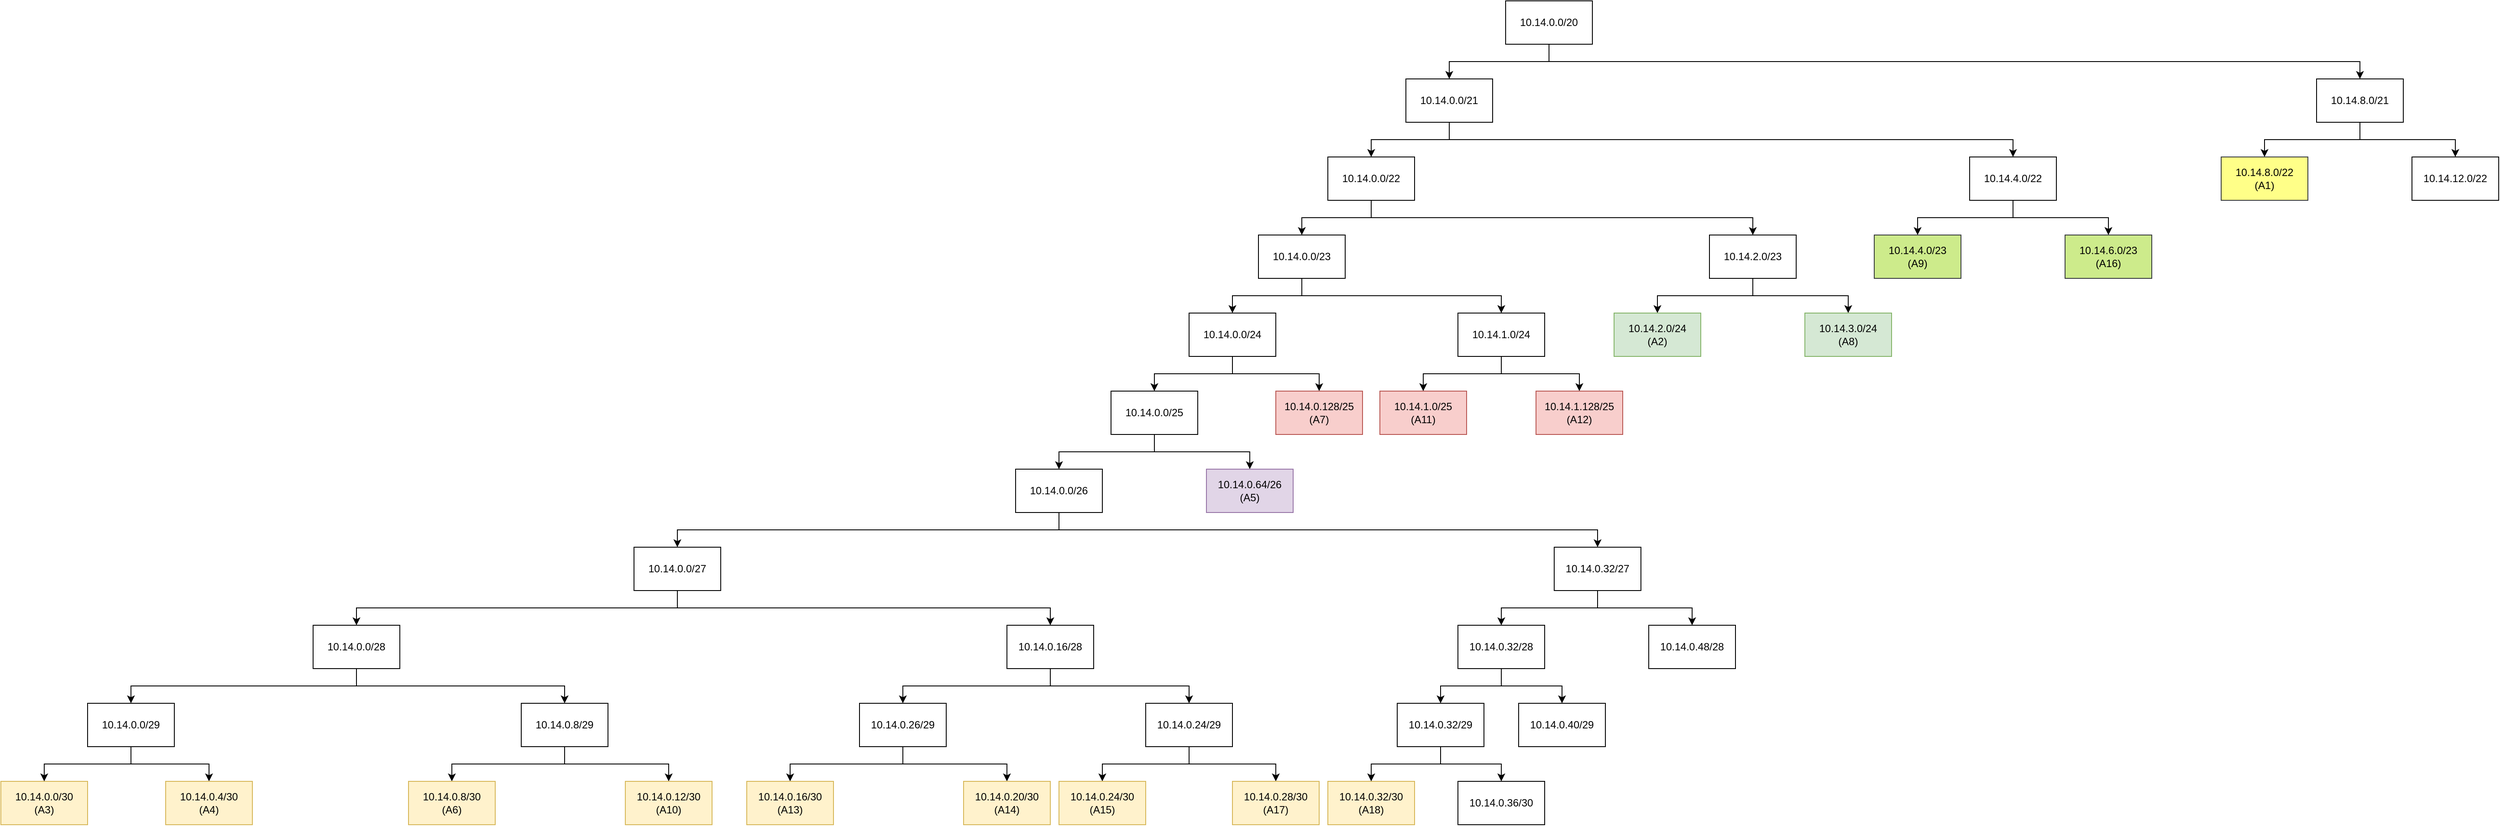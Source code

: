 <mxfile version="20.5.3" type="device"><diagram id="uP28j5-hbr8nqmmw_-YV" name="Page-1"><mxGraphModel dx="4180" dy="1406" grid="1" gridSize="10" guides="1" tooltips="1" connect="1" arrows="1" fold="1" page="1" pageScale="1" pageWidth="850" pageHeight="1100" math="0" shadow="0"><root><mxCell id="0"/><mxCell id="1" parent="0"/><mxCell id="36xDtjKg5dBAg6Z66k8Y-3" style="edgeStyle=orthogonalEdgeStyle;rounded=0;orthogonalLoop=1;jettySize=auto;html=1;exitX=0.5;exitY=1;exitDx=0;exitDy=0;entryX=0.5;entryY=0;entryDx=0;entryDy=0;" edge="1" parent="1" source="36xDtjKg5dBAg6Z66k8Y-1" target="36xDtjKg5dBAg6Z66k8Y-5"><mxGeometry relative="1" as="geometry"><mxPoint x="375" y="190" as="targetPoint"/></mxGeometry></mxCell><mxCell id="36xDtjKg5dBAg6Z66k8Y-7" style="edgeStyle=orthogonalEdgeStyle;rounded=0;orthogonalLoop=1;jettySize=auto;html=1;exitX=0.5;exitY=1;exitDx=0;exitDy=0;entryX=0.5;entryY=0;entryDx=0;entryDy=0;" edge="1" parent="1" source="36xDtjKg5dBAg6Z66k8Y-1" target="36xDtjKg5dBAg6Z66k8Y-6"><mxGeometry relative="1" as="geometry"/></mxCell><mxCell id="36xDtjKg5dBAg6Z66k8Y-1" value="10.14.0.0/20" style="rounded=0;whiteSpace=wrap;html=1;" vertex="1" parent="1"><mxGeometry x="325" y="30" width="100" height="50" as="geometry"/></mxCell><mxCell id="36xDtjKg5dBAg6Z66k8Y-10" style="edgeStyle=orthogonalEdgeStyle;rounded=0;orthogonalLoop=1;jettySize=auto;html=1;exitX=0.5;exitY=1;exitDx=0;exitDy=0;" edge="1" parent="1" source="36xDtjKg5dBAg6Z66k8Y-5" target="36xDtjKg5dBAg6Z66k8Y-8"><mxGeometry relative="1" as="geometry"/></mxCell><mxCell id="36xDtjKg5dBAg6Z66k8Y-11" style="edgeStyle=orthogonalEdgeStyle;rounded=0;orthogonalLoop=1;jettySize=auto;html=1;exitX=0.5;exitY=1;exitDx=0;exitDy=0;" edge="1" parent="1" source="36xDtjKg5dBAg6Z66k8Y-5" target="36xDtjKg5dBAg6Z66k8Y-9"><mxGeometry relative="1" as="geometry"/></mxCell><mxCell id="36xDtjKg5dBAg6Z66k8Y-5" value="10.14.0.0/21" style="rounded=0;whiteSpace=wrap;html=1;" vertex="1" parent="1"><mxGeometry x="210" y="120" width="100" height="50" as="geometry"/></mxCell><mxCell id="36xDtjKg5dBAg6Z66k8Y-91" style="edgeStyle=orthogonalEdgeStyle;rounded=0;orthogonalLoop=1;jettySize=auto;html=1;exitX=0.5;exitY=1;exitDx=0;exitDy=0;entryX=0.5;entryY=0;entryDx=0;entryDy=0;" edge="1" parent="1" source="36xDtjKg5dBAg6Z66k8Y-6" target="36xDtjKg5dBAg6Z66k8Y-90"><mxGeometry relative="1" as="geometry"/></mxCell><mxCell id="36xDtjKg5dBAg6Z66k8Y-92" style="edgeStyle=orthogonalEdgeStyle;rounded=0;orthogonalLoop=1;jettySize=auto;html=1;exitX=0.5;exitY=1;exitDx=0;exitDy=0;entryX=0.5;entryY=0;entryDx=0;entryDy=0;" edge="1" parent="1" source="36xDtjKg5dBAg6Z66k8Y-6" target="36xDtjKg5dBAg6Z66k8Y-89"><mxGeometry relative="1" as="geometry"/></mxCell><mxCell id="36xDtjKg5dBAg6Z66k8Y-6" value="10.14.8.0/21" style="rounded=0;whiteSpace=wrap;html=1;" vertex="1" parent="1"><mxGeometry x="1260" y="120" width="100" height="50" as="geometry"/></mxCell><mxCell id="36xDtjKg5dBAg6Z66k8Y-21" style="edgeStyle=orthogonalEdgeStyle;rounded=0;orthogonalLoop=1;jettySize=auto;html=1;exitX=0.5;exitY=1;exitDx=0;exitDy=0;" edge="1" parent="1" source="36xDtjKg5dBAg6Z66k8Y-8" target="36xDtjKg5dBAg6Z66k8Y-13"><mxGeometry relative="1" as="geometry"/></mxCell><mxCell id="36xDtjKg5dBAg6Z66k8Y-69" style="edgeStyle=orthogonalEdgeStyle;rounded=0;orthogonalLoop=1;jettySize=auto;html=1;exitX=0.5;exitY=1;exitDx=0;exitDy=0;" edge="1" parent="1" source="36xDtjKg5dBAg6Z66k8Y-8" target="36xDtjKg5dBAg6Z66k8Y-68"><mxGeometry relative="1" as="geometry"/></mxCell><mxCell id="36xDtjKg5dBAg6Z66k8Y-8" value="10.14.0.0/22" style="rounded=0;whiteSpace=wrap;html=1;" vertex="1" parent="1"><mxGeometry x="120" y="210" width="100" height="50" as="geometry"/></mxCell><mxCell id="36xDtjKg5dBAg6Z66k8Y-87" style="edgeStyle=orthogonalEdgeStyle;rounded=0;orthogonalLoop=1;jettySize=auto;html=1;exitX=0.5;exitY=1;exitDx=0;exitDy=0;" edge="1" parent="1" source="36xDtjKg5dBAg6Z66k8Y-9" target="36xDtjKg5dBAg6Z66k8Y-86"><mxGeometry relative="1" as="geometry"/></mxCell><mxCell id="36xDtjKg5dBAg6Z66k8Y-88" style="edgeStyle=orthogonalEdgeStyle;rounded=0;orthogonalLoop=1;jettySize=auto;html=1;exitX=0.5;exitY=1;exitDx=0;exitDy=0;entryX=0.5;entryY=0;entryDx=0;entryDy=0;" edge="1" parent="1" source="36xDtjKg5dBAg6Z66k8Y-9" target="36xDtjKg5dBAg6Z66k8Y-85"><mxGeometry relative="1" as="geometry"/></mxCell><mxCell id="36xDtjKg5dBAg6Z66k8Y-9" value="10.14.4.0/22" style="rounded=0;whiteSpace=wrap;html=1;" vertex="1" parent="1"><mxGeometry x="860" y="210" width="100" height="50" as="geometry"/></mxCell><mxCell id="36xDtjKg5dBAg6Z66k8Y-22" style="edgeStyle=orthogonalEdgeStyle;rounded=0;orthogonalLoop=1;jettySize=auto;html=1;exitX=0.5;exitY=1;exitDx=0;exitDy=0;" edge="1" parent="1" source="36xDtjKg5dBAg6Z66k8Y-13" target="36xDtjKg5dBAg6Z66k8Y-20"><mxGeometry relative="1" as="geometry"/></mxCell><mxCell id="36xDtjKg5dBAg6Z66k8Y-66" style="edgeStyle=orthogonalEdgeStyle;rounded=0;orthogonalLoop=1;jettySize=auto;html=1;exitX=0.5;exitY=1;exitDx=0;exitDy=0;" edge="1" parent="1" source="36xDtjKg5dBAg6Z66k8Y-13" target="36xDtjKg5dBAg6Z66k8Y-65"><mxGeometry relative="1" as="geometry"/></mxCell><mxCell id="36xDtjKg5dBAg6Z66k8Y-13" value="10.14.0.0/23" style="rounded=0;whiteSpace=wrap;html=1;" vertex="1" parent="1"><mxGeometry x="40" y="300" width="100" height="50" as="geometry"/></mxCell><mxCell id="36xDtjKg5dBAg6Z66k8Y-14" value="10.14.0.0/30&lt;br&gt;(A3)" style="rounded=0;whiteSpace=wrap;html=1;fillColor=#fff2cc;strokeColor=#d6b656;" vertex="1" parent="1"><mxGeometry x="-1410" y="930" width="100" height="50" as="geometry"/></mxCell><mxCell id="36xDtjKg5dBAg6Z66k8Y-29" style="edgeStyle=orthogonalEdgeStyle;rounded=0;orthogonalLoop=1;jettySize=auto;html=1;exitX=0.5;exitY=1;exitDx=0;exitDy=0;entryX=0.5;entryY=0;entryDx=0;entryDy=0;" edge="1" parent="1" source="36xDtjKg5dBAg6Z66k8Y-15" target="36xDtjKg5dBAg6Z66k8Y-14"><mxGeometry relative="1" as="geometry"/></mxCell><mxCell id="36xDtjKg5dBAg6Z66k8Y-31" style="edgeStyle=orthogonalEdgeStyle;rounded=0;orthogonalLoop=1;jettySize=auto;html=1;exitX=0.5;exitY=1;exitDx=0;exitDy=0;" edge="1" parent="1" source="36xDtjKg5dBAg6Z66k8Y-15" target="36xDtjKg5dBAg6Z66k8Y-30"><mxGeometry relative="1" as="geometry"/></mxCell><mxCell id="36xDtjKg5dBAg6Z66k8Y-15" value="10.14.0.0/29" style="rounded=0;whiteSpace=wrap;html=1;" vertex="1" parent="1"><mxGeometry x="-1310" y="840" width="100" height="50" as="geometry"/></mxCell><mxCell id="36xDtjKg5dBAg6Z66k8Y-28" style="edgeStyle=orthogonalEdgeStyle;rounded=0;orthogonalLoop=1;jettySize=auto;html=1;exitX=0.5;exitY=1;exitDx=0;exitDy=0;entryX=0.5;entryY=0;entryDx=0;entryDy=0;" edge="1" parent="1" source="36xDtjKg5dBAg6Z66k8Y-16" target="36xDtjKg5dBAg6Z66k8Y-15"><mxGeometry relative="1" as="geometry"/></mxCell><mxCell id="36xDtjKg5dBAg6Z66k8Y-33" style="edgeStyle=orthogonalEdgeStyle;rounded=0;orthogonalLoop=1;jettySize=auto;html=1;exitX=0.5;exitY=1;exitDx=0;exitDy=0;" edge="1" parent="1" source="36xDtjKg5dBAg6Z66k8Y-16" target="36xDtjKg5dBAg6Z66k8Y-32"><mxGeometry relative="1" as="geometry"/></mxCell><mxCell id="36xDtjKg5dBAg6Z66k8Y-16" value="10.14.0.0/28" style="rounded=0;whiteSpace=wrap;html=1;" vertex="1" parent="1"><mxGeometry x="-1050" y="750" width="100" height="50" as="geometry"/></mxCell><mxCell id="36xDtjKg5dBAg6Z66k8Y-27" style="edgeStyle=orthogonalEdgeStyle;rounded=0;orthogonalLoop=1;jettySize=auto;html=1;exitX=0.5;exitY=1;exitDx=0;exitDy=0;entryX=0.5;entryY=0;entryDx=0;entryDy=0;" edge="1" parent="1" source="36xDtjKg5dBAg6Z66k8Y-17" target="36xDtjKg5dBAg6Z66k8Y-16"><mxGeometry relative="1" as="geometry"/></mxCell><mxCell id="36xDtjKg5dBAg6Z66k8Y-39" style="edgeStyle=orthogonalEdgeStyle;rounded=0;orthogonalLoop=1;jettySize=auto;html=1;exitX=0.5;exitY=1;exitDx=0;exitDy=0;" edge="1" parent="1" source="36xDtjKg5dBAg6Z66k8Y-17" target="36xDtjKg5dBAg6Z66k8Y-38"><mxGeometry relative="1" as="geometry"/></mxCell><mxCell id="36xDtjKg5dBAg6Z66k8Y-17" value="10.14.0.0/27" style="rounded=0;whiteSpace=wrap;html=1;" vertex="1" parent="1"><mxGeometry x="-680" y="660" width="100" height="50" as="geometry"/></mxCell><mxCell id="36xDtjKg5dBAg6Z66k8Y-26" style="edgeStyle=orthogonalEdgeStyle;rounded=0;orthogonalLoop=1;jettySize=auto;html=1;exitX=0.5;exitY=1;exitDx=0;exitDy=0;entryX=0.5;entryY=0;entryDx=0;entryDy=0;" edge="1" parent="1" source="36xDtjKg5dBAg6Z66k8Y-18" target="36xDtjKg5dBAg6Z66k8Y-17"><mxGeometry relative="1" as="geometry"/></mxCell><mxCell id="36xDtjKg5dBAg6Z66k8Y-55" style="edgeStyle=orthogonalEdgeStyle;rounded=0;orthogonalLoop=1;jettySize=auto;html=1;exitX=0.5;exitY=1;exitDx=0;exitDy=0;" edge="1" parent="1" source="36xDtjKg5dBAg6Z66k8Y-18" target="36xDtjKg5dBAg6Z66k8Y-53"><mxGeometry relative="1" as="geometry"/></mxCell><mxCell id="36xDtjKg5dBAg6Z66k8Y-18" value="10.14.0.0/26" style="rounded=0;whiteSpace=wrap;html=1;" vertex="1" parent="1"><mxGeometry x="-240" y="570" width="100" height="50" as="geometry"/></mxCell><mxCell id="36xDtjKg5dBAg6Z66k8Y-25" style="edgeStyle=orthogonalEdgeStyle;rounded=0;orthogonalLoop=1;jettySize=auto;html=1;exitX=0.5;exitY=1;exitDx=0;exitDy=0;entryX=0.5;entryY=0;entryDx=0;entryDy=0;" edge="1" parent="1" source="36xDtjKg5dBAg6Z66k8Y-19" target="36xDtjKg5dBAg6Z66k8Y-18"><mxGeometry relative="1" as="geometry"/></mxCell><mxCell id="36xDtjKg5dBAg6Z66k8Y-80" style="edgeStyle=orthogonalEdgeStyle;rounded=0;orthogonalLoop=1;jettySize=auto;html=1;exitX=0.5;exitY=1;exitDx=0;exitDy=0;" edge="1" parent="1" source="36xDtjKg5dBAg6Z66k8Y-19" target="36xDtjKg5dBAg6Z66k8Y-79"><mxGeometry relative="1" as="geometry"/></mxCell><mxCell id="36xDtjKg5dBAg6Z66k8Y-19" value="10.14.0.0/25" style="rounded=0;whiteSpace=wrap;html=1;" vertex="1" parent="1"><mxGeometry x="-130" y="480" width="100" height="50" as="geometry"/></mxCell><mxCell id="36xDtjKg5dBAg6Z66k8Y-24" style="edgeStyle=orthogonalEdgeStyle;rounded=0;orthogonalLoop=1;jettySize=auto;html=1;exitX=0.5;exitY=1;exitDx=0;exitDy=0;entryX=0.5;entryY=0;entryDx=0;entryDy=0;" edge="1" parent="1" source="36xDtjKg5dBAg6Z66k8Y-20" target="36xDtjKg5dBAg6Z66k8Y-19"><mxGeometry relative="1" as="geometry"/></mxCell><mxCell id="36xDtjKg5dBAg6Z66k8Y-64" style="edgeStyle=orthogonalEdgeStyle;rounded=0;orthogonalLoop=1;jettySize=auto;html=1;exitX=0.5;exitY=1;exitDx=0;exitDy=0;entryX=0.5;entryY=0;entryDx=0;entryDy=0;" edge="1" parent="1" source="36xDtjKg5dBAg6Z66k8Y-20" target="36xDtjKg5dBAg6Z66k8Y-62"><mxGeometry relative="1" as="geometry"/></mxCell><mxCell id="36xDtjKg5dBAg6Z66k8Y-20" value="10.14.0.0/24" style="rounded=0;whiteSpace=wrap;html=1;" vertex="1" parent="1"><mxGeometry x="-40" y="390" width="100" height="50" as="geometry"/></mxCell><mxCell id="36xDtjKg5dBAg6Z66k8Y-30" value="10.14.0.4/30&lt;br&gt;(A4)" style="rounded=0;whiteSpace=wrap;html=1;fillColor=#fff2cc;strokeColor=#d6b656;" vertex="1" parent="1"><mxGeometry x="-1220" y="930" width="100" height="50" as="geometry"/></mxCell><mxCell id="36xDtjKg5dBAg6Z66k8Y-36" style="edgeStyle=orthogonalEdgeStyle;rounded=0;orthogonalLoop=1;jettySize=auto;html=1;exitX=0.5;exitY=1;exitDx=0;exitDy=0;entryX=0.5;entryY=0;entryDx=0;entryDy=0;" edge="1" parent="1" source="36xDtjKg5dBAg6Z66k8Y-32" target="36xDtjKg5dBAg6Z66k8Y-35"><mxGeometry relative="1" as="geometry"/></mxCell><mxCell id="36xDtjKg5dBAg6Z66k8Y-37" style="edgeStyle=orthogonalEdgeStyle;rounded=0;orthogonalLoop=1;jettySize=auto;html=1;exitX=0.5;exitY=1;exitDx=0;exitDy=0;entryX=0.5;entryY=0;entryDx=0;entryDy=0;" edge="1" parent="1" source="36xDtjKg5dBAg6Z66k8Y-32" target="36xDtjKg5dBAg6Z66k8Y-34"><mxGeometry relative="1" as="geometry"/></mxCell><mxCell id="36xDtjKg5dBAg6Z66k8Y-32" value="10.14.0.8/29" style="rounded=0;whiteSpace=wrap;html=1;" vertex="1" parent="1"><mxGeometry x="-810" y="840" width="100" height="50" as="geometry"/></mxCell><mxCell id="36xDtjKg5dBAg6Z66k8Y-34" value="10.14.0.12/30&lt;br&gt;(A10)" style="rounded=0;whiteSpace=wrap;html=1;fillColor=#fff2cc;strokeColor=#d6b656;" vertex="1" parent="1"><mxGeometry x="-690" y="930" width="100" height="50" as="geometry"/></mxCell><mxCell id="36xDtjKg5dBAg6Z66k8Y-35" value="10.14.0.8/30&lt;br&gt;(A6)" style="rounded=0;whiteSpace=wrap;html=1;fillColor=#fff2cc;strokeColor=#d6b656;" vertex="1" parent="1"><mxGeometry x="-940" y="930" width="100" height="50" as="geometry"/></mxCell><mxCell id="36xDtjKg5dBAg6Z66k8Y-42" style="edgeStyle=orthogonalEdgeStyle;rounded=0;orthogonalLoop=1;jettySize=auto;html=1;exitX=0.5;exitY=1;exitDx=0;exitDy=0;entryX=0.5;entryY=0;entryDx=0;entryDy=0;" edge="1" parent="1" source="36xDtjKg5dBAg6Z66k8Y-38" target="36xDtjKg5dBAg6Z66k8Y-40"><mxGeometry relative="1" as="geometry"/></mxCell><mxCell id="36xDtjKg5dBAg6Z66k8Y-43" style="edgeStyle=orthogonalEdgeStyle;rounded=0;orthogonalLoop=1;jettySize=auto;html=1;exitX=0.5;exitY=1;exitDx=0;exitDy=0;entryX=0.5;entryY=0;entryDx=0;entryDy=0;" edge="1" parent="1" source="36xDtjKg5dBAg6Z66k8Y-38" target="36xDtjKg5dBAg6Z66k8Y-41"><mxGeometry relative="1" as="geometry"/></mxCell><mxCell id="36xDtjKg5dBAg6Z66k8Y-38" value="10.14.0.16/28" style="rounded=0;whiteSpace=wrap;html=1;" vertex="1" parent="1"><mxGeometry x="-250" y="750" width="100" height="50" as="geometry"/></mxCell><mxCell id="36xDtjKg5dBAg6Z66k8Y-49" style="edgeStyle=orthogonalEdgeStyle;rounded=0;orthogonalLoop=1;jettySize=auto;html=1;exitX=0.5;exitY=1;exitDx=0;exitDy=0;" edge="1" parent="1" source="36xDtjKg5dBAg6Z66k8Y-40" target="36xDtjKg5dBAg6Z66k8Y-44"><mxGeometry relative="1" as="geometry"/></mxCell><mxCell id="36xDtjKg5dBAg6Z66k8Y-50" style="edgeStyle=orthogonalEdgeStyle;rounded=0;orthogonalLoop=1;jettySize=auto;html=1;exitX=0.5;exitY=1;exitDx=0;exitDy=0;" edge="1" parent="1" source="36xDtjKg5dBAg6Z66k8Y-40" target="36xDtjKg5dBAg6Z66k8Y-45"><mxGeometry relative="1" as="geometry"/></mxCell><mxCell id="36xDtjKg5dBAg6Z66k8Y-40" value="10.14.0.26/29" style="rounded=0;whiteSpace=wrap;html=1;" vertex="1" parent="1"><mxGeometry x="-420" y="840" width="100" height="50" as="geometry"/></mxCell><mxCell id="36xDtjKg5dBAg6Z66k8Y-51" style="edgeStyle=orthogonalEdgeStyle;rounded=0;orthogonalLoop=1;jettySize=auto;html=1;exitX=0.5;exitY=1;exitDx=0;exitDy=0;entryX=0.5;entryY=0;entryDx=0;entryDy=0;" edge="1" parent="1" source="36xDtjKg5dBAg6Z66k8Y-41" target="36xDtjKg5dBAg6Z66k8Y-47"><mxGeometry relative="1" as="geometry"/></mxCell><mxCell id="36xDtjKg5dBAg6Z66k8Y-52" style="edgeStyle=orthogonalEdgeStyle;rounded=0;orthogonalLoop=1;jettySize=auto;html=1;exitX=0.5;exitY=1;exitDx=0;exitDy=0;entryX=0.5;entryY=0;entryDx=0;entryDy=0;" edge="1" parent="1" source="36xDtjKg5dBAg6Z66k8Y-41" target="36xDtjKg5dBAg6Z66k8Y-48"><mxGeometry relative="1" as="geometry"/></mxCell><mxCell id="36xDtjKg5dBAg6Z66k8Y-41" value="10.14.0.24/29" style="rounded=0;whiteSpace=wrap;html=1;" vertex="1" parent="1"><mxGeometry x="-90" y="840" width="100" height="50" as="geometry"/></mxCell><mxCell id="36xDtjKg5dBAg6Z66k8Y-44" value="10.14.0.16/30&lt;br&gt;(A13)" style="rounded=0;whiteSpace=wrap;html=1;fillColor=#fff2cc;strokeColor=#d6b656;" vertex="1" parent="1"><mxGeometry x="-550" y="930" width="100" height="50" as="geometry"/></mxCell><mxCell id="36xDtjKg5dBAg6Z66k8Y-45" value="10.14.0.20/30&lt;br&gt;(A14)" style="rounded=0;whiteSpace=wrap;html=1;fillColor=#fff2cc;strokeColor=#d6b656;" vertex="1" parent="1"><mxGeometry x="-300" y="930" width="100" height="50" as="geometry"/></mxCell><mxCell id="36xDtjKg5dBAg6Z66k8Y-46" value="10.14.0.32/30&lt;br&gt;(A18)" style="rounded=0;whiteSpace=wrap;html=1;fillColor=#fff2cc;strokeColor=#d6b656;" vertex="1" parent="1"><mxGeometry x="120" y="930" width="100" height="50" as="geometry"/></mxCell><mxCell id="36xDtjKg5dBAg6Z66k8Y-47" value="10.14.0.24/30&lt;br&gt;(A15)" style="rounded=0;whiteSpace=wrap;html=1;fillColor=#fff2cc;strokeColor=#d6b656;" vertex="1" parent="1"><mxGeometry x="-190" y="930" width="100" height="50" as="geometry"/></mxCell><mxCell id="36xDtjKg5dBAg6Z66k8Y-48" value="10.14.0.28/30&lt;br&gt;(A17)" style="rounded=0;whiteSpace=wrap;html=1;fillColor=#fff2cc;strokeColor=#d6b656;" vertex="1" parent="1"><mxGeometry x="10" y="930" width="100" height="50" as="geometry"/></mxCell><mxCell id="36xDtjKg5dBAg6Z66k8Y-57" style="edgeStyle=orthogonalEdgeStyle;rounded=0;orthogonalLoop=1;jettySize=auto;html=1;exitX=0.5;exitY=1;exitDx=0;exitDy=0;entryX=0.5;entryY=0;entryDx=0;entryDy=0;" edge="1" parent="1" source="36xDtjKg5dBAg6Z66k8Y-53" target="36xDtjKg5dBAg6Z66k8Y-56"><mxGeometry relative="1" as="geometry"/></mxCell><mxCell id="36xDtjKg5dBAg6Z66k8Y-75" style="edgeStyle=orthogonalEdgeStyle;rounded=0;orthogonalLoop=1;jettySize=auto;html=1;exitX=0.5;exitY=1;exitDx=0;exitDy=0;entryX=0.5;entryY=0;entryDx=0;entryDy=0;" edge="1" parent="1" source="36xDtjKg5dBAg6Z66k8Y-53" target="36xDtjKg5dBAg6Z66k8Y-74"><mxGeometry relative="1" as="geometry"/></mxCell><mxCell id="36xDtjKg5dBAg6Z66k8Y-53" value="10.14.0.32/27" style="rounded=0;whiteSpace=wrap;html=1;" vertex="1" parent="1"><mxGeometry x="381" y="660" width="100" height="50" as="geometry"/></mxCell><mxCell id="36xDtjKg5dBAg6Z66k8Y-59" style="edgeStyle=orthogonalEdgeStyle;rounded=0;orthogonalLoop=1;jettySize=auto;html=1;exitX=0.5;exitY=1;exitDx=0;exitDy=0;entryX=0.5;entryY=0;entryDx=0;entryDy=0;" edge="1" parent="1" source="36xDtjKg5dBAg6Z66k8Y-56" target="36xDtjKg5dBAg6Z66k8Y-58"><mxGeometry relative="1" as="geometry"/></mxCell><mxCell id="36xDtjKg5dBAg6Z66k8Y-73" style="edgeStyle=orthogonalEdgeStyle;rounded=0;orthogonalLoop=1;jettySize=auto;html=1;exitX=0.5;exitY=1;exitDx=0;exitDy=0;" edge="1" parent="1" source="36xDtjKg5dBAg6Z66k8Y-56" target="36xDtjKg5dBAg6Z66k8Y-72"><mxGeometry relative="1" as="geometry"/></mxCell><mxCell id="36xDtjKg5dBAg6Z66k8Y-56" value="10.14.0.32/28" style="rounded=0;whiteSpace=wrap;html=1;" vertex="1" parent="1"><mxGeometry x="270" y="750" width="100" height="50" as="geometry"/></mxCell><mxCell id="36xDtjKg5dBAg6Z66k8Y-60" style="edgeStyle=orthogonalEdgeStyle;rounded=0;orthogonalLoop=1;jettySize=auto;html=1;exitX=0.5;exitY=1;exitDx=0;exitDy=0;entryX=0.5;entryY=0;entryDx=0;entryDy=0;" edge="1" parent="1" source="36xDtjKg5dBAg6Z66k8Y-58" target="36xDtjKg5dBAg6Z66k8Y-46"><mxGeometry relative="1" as="geometry"/></mxCell><mxCell id="36xDtjKg5dBAg6Z66k8Y-71" style="edgeStyle=orthogonalEdgeStyle;rounded=0;orthogonalLoop=1;jettySize=auto;html=1;exitX=0.5;exitY=1;exitDx=0;exitDy=0;entryX=0.5;entryY=0;entryDx=0;entryDy=0;" edge="1" parent="1" source="36xDtjKg5dBAg6Z66k8Y-58" target="36xDtjKg5dBAg6Z66k8Y-70"><mxGeometry relative="1" as="geometry"/></mxCell><mxCell id="36xDtjKg5dBAg6Z66k8Y-58" value="10.14.0.32/29" style="rounded=0;whiteSpace=wrap;html=1;" vertex="1" parent="1"><mxGeometry x="200" y="840" width="100" height="50" as="geometry"/></mxCell><mxCell id="36xDtjKg5dBAg6Z66k8Y-62" value="10.14.0.128/25&lt;br&gt;(A7)" style="rounded=0;whiteSpace=wrap;html=1;fillColor=#f8cecc;strokeColor=#b85450;" vertex="1" parent="1"><mxGeometry x="60" y="480" width="100" height="50" as="geometry"/></mxCell><mxCell id="36xDtjKg5dBAg6Z66k8Y-63" value="10.14.1.0/25&lt;br&gt;(A11)" style="rounded=0;whiteSpace=wrap;html=1;fillColor=#f8cecc;strokeColor=#b85450;" vertex="1" parent="1"><mxGeometry x="180" y="480" width="100" height="50" as="geometry"/></mxCell><mxCell id="36xDtjKg5dBAg6Z66k8Y-67" style="edgeStyle=orthogonalEdgeStyle;rounded=0;orthogonalLoop=1;jettySize=auto;html=1;exitX=0.5;exitY=1;exitDx=0;exitDy=0;entryX=0.5;entryY=0;entryDx=0;entryDy=0;" edge="1" parent="1" source="36xDtjKg5dBAg6Z66k8Y-65" target="36xDtjKg5dBAg6Z66k8Y-63"><mxGeometry relative="1" as="geometry"/></mxCell><mxCell id="36xDtjKg5dBAg6Z66k8Y-77" style="edgeStyle=orthogonalEdgeStyle;rounded=0;orthogonalLoop=1;jettySize=auto;html=1;exitX=0.5;exitY=1;exitDx=0;exitDy=0;" edge="1" parent="1" source="36xDtjKg5dBAg6Z66k8Y-65" target="36xDtjKg5dBAg6Z66k8Y-76"><mxGeometry relative="1" as="geometry"/></mxCell><mxCell id="36xDtjKg5dBAg6Z66k8Y-65" value="10.14.1.0/24" style="rounded=0;whiteSpace=wrap;html=1;" vertex="1" parent="1"><mxGeometry x="270" y="390" width="100" height="50" as="geometry"/></mxCell><mxCell id="36xDtjKg5dBAg6Z66k8Y-83" style="edgeStyle=orthogonalEdgeStyle;rounded=0;orthogonalLoop=1;jettySize=auto;html=1;exitX=0.5;exitY=1;exitDx=0;exitDy=0;entryX=0.5;entryY=0;entryDx=0;entryDy=0;" edge="1" parent="1" source="36xDtjKg5dBAg6Z66k8Y-68" target="36xDtjKg5dBAg6Z66k8Y-82"><mxGeometry relative="1" as="geometry"/></mxCell><mxCell id="36xDtjKg5dBAg6Z66k8Y-84" style="edgeStyle=orthogonalEdgeStyle;rounded=0;orthogonalLoop=1;jettySize=auto;html=1;exitX=0.5;exitY=1;exitDx=0;exitDy=0;entryX=0.5;entryY=0;entryDx=0;entryDy=0;" edge="1" parent="1" source="36xDtjKg5dBAg6Z66k8Y-68" target="36xDtjKg5dBAg6Z66k8Y-81"><mxGeometry relative="1" as="geometry"/></mxCell><mxCell id="36xDtjKg5dBAg6Z66k8Y-68" value="10.14.2.0/23" style="rounded=0;whiteSpace=wrap;html=1;" vertex="1" parent="1"><mxGeometry x="560" y="300" width="100" height="50" as="geometry"/></mxCell><mxCell id="36xDtjKg5dBAg6Z66k8Y-70" value="10.14.0.36/30" style="rounded=0;whiteSpace=wrap;html=1;" vertex="1" parent="1"><mxGeometry x="270" y="930" width="100" height="50" as="geometry"/></mxCell><mxCell id="36xDtjKg5dBAg6Z66k8Y-72" value="10.14.0.40/29" style="rounded=0;whiteSpace=wrap;html=1;" vertex="1" parent="1"><mxGeometry x="340" y="840" width="100" height="50" as="geometry"/></mxCell><mxCell id="36xDtjKg5dBAg6Z66k8Y-74" value="10.14.0.48/28" style="rounded=0;whiteSpace=wrap;html=1;" vertex="1" parent="1"><mxGeometry x="490" y="750" width="100" height="50" as="geometry"/></mxCell><mxCell id="36xDtjKg5dBAg6Z66k8Y-76" value="10.14.1.128/25&lt;br&gt;(A12)" style="rounded=0;whiteSpace=wrap;html=1;fillColor=#f8cecc;strokeColor=#b85450;" vertex="1" parent="1"><mxGeometry x="360" y="480" width="100" height="50" as="geometry"/></mxCell><mxCell id="36xDtjKg5dBAg6Z66k8Y-79" value="10.14.0.64/26&lt;br&gt;(A5)" style="rounded=0;whiteSpace=wrap;html=1;fillColor=#e1d5e7;strokeColor=#9673a6;" vertex="1" parent="1"><mxGeometry x="-20" y="570" width="100" height="50" as="geometry"/></mxCell><mxCell id="36xDtjKg5dBAg6Z66k8Y-81" value="10.14.3.0/24&lt;br&gt;(A8)" style="rounded=0;whiteSpace=wrap;html=1;fillColor=#d5e8d4;strokeColor=#82b366;" vertex="1" parent="1"><mxGeometry x="670" y="390" width="100" height="50" as="geometry"/></mxCell><mxCell id="36xDtjKg5dBAg6Z66k8Y-82" value="10.14.2.0/24&lt;br&gt;(A2)" style="rounded=0;whiteSpace=wrap;html=1;fillColor=#d5e8d4;strokeColor=#82b366;" vertex="1" parent="1"><mxGeometry x="450" y="390" width="100" height="50" as="geometry"/></mxCell><mxCell id="36xDtjKg5dBAg6Z66k8Y-85" value="10.14.6.0/23&lt;br&gt;(A16)" style="rounded=0;whiteSpace=wrap;html=1;fillColor=#cdeb8b;strokeColor=#36393d;" vertex="1" parent="1"><mxGeometry x="970" y="300" width="100" height="50" as="geometry"/></mxCell><mxCell id="36xDtjKg5dBAg6Z66k8Y-86" value="10.14.4.0/23&lt;br&gt;(A9)" style="rounded=0;whiteSpace=wrap;html=1;fillColor=#cdeb8b;strokeColor=#36393d;" vertex="1" parent="1"><mxGeometry x="750" y="300" width="100" height="50" as="geometry"/></mxCell><mxCell id="36xDtjKg5dBAg6Z66k8Y-89" value="10.14.12.0/22" style="rounded=0;whiteSpace=wrap;html=1;" vertex="1" parent="1"><mxGeometry x="1370" y="210" width="100" height="50" as="geometry"/></mxCell><mxCell id="36xDtjKg5dBAg6Z66k8Y-90" value="10.14.8.0/22&lt;br&gt;(A1)" style="rounded=0;whiteSpace=wrap;html=1;fillColor=#ffff88;strokeColor=#36393d;" vertex="1" parent="1"><mxGeometry x="1150" y="210" width="100" height="50" as="geometry"/></mxCell></root></mxGraphModel></diagram></mxfile>